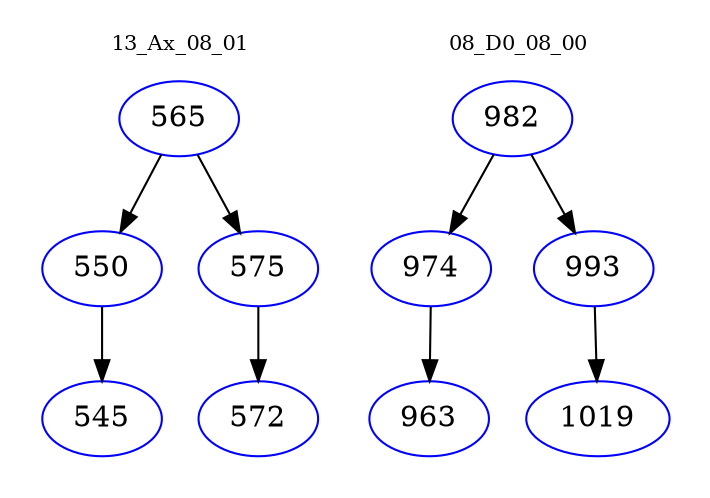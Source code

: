 digraph{
subgraph cluster_0 {
color = white
label = "13_Ax_08_01";
fontsize=10;
T0_565 [label="565", color="blue"]
T0_565 -> T0_550 [color="black"]
T0_550 [label="550", color="blue"]
T0_550 -> T0_545 [color="black"]
T0_545 [label="545", color="blue"]
T0_565 -> T0_575 [color="black"]
T0_575 [label="575", color="blue"]
T0_575 -> T0_572 [color="black"]
T0_572 [label="572", color="blue"]
}
subgraph cluster_1 {
color = white
label = "08_D0_08_00";
fontsize=10;
T1_982 [label="982", color="blue"]
T1_982 -> T1_974 [color="black"]
T1_974 [label="974", color="blue"]
T1_974 -> T1_963 [color="black"]
T1_963 [label="963", color="blue"]
T1_982 -> T1_993 [color="black"]
T1_993 [label="993", color="blue"]
T1_993 -> T1_1019 [color="black"]
T1_1019 [label="1019", color="blue"]
}
}
